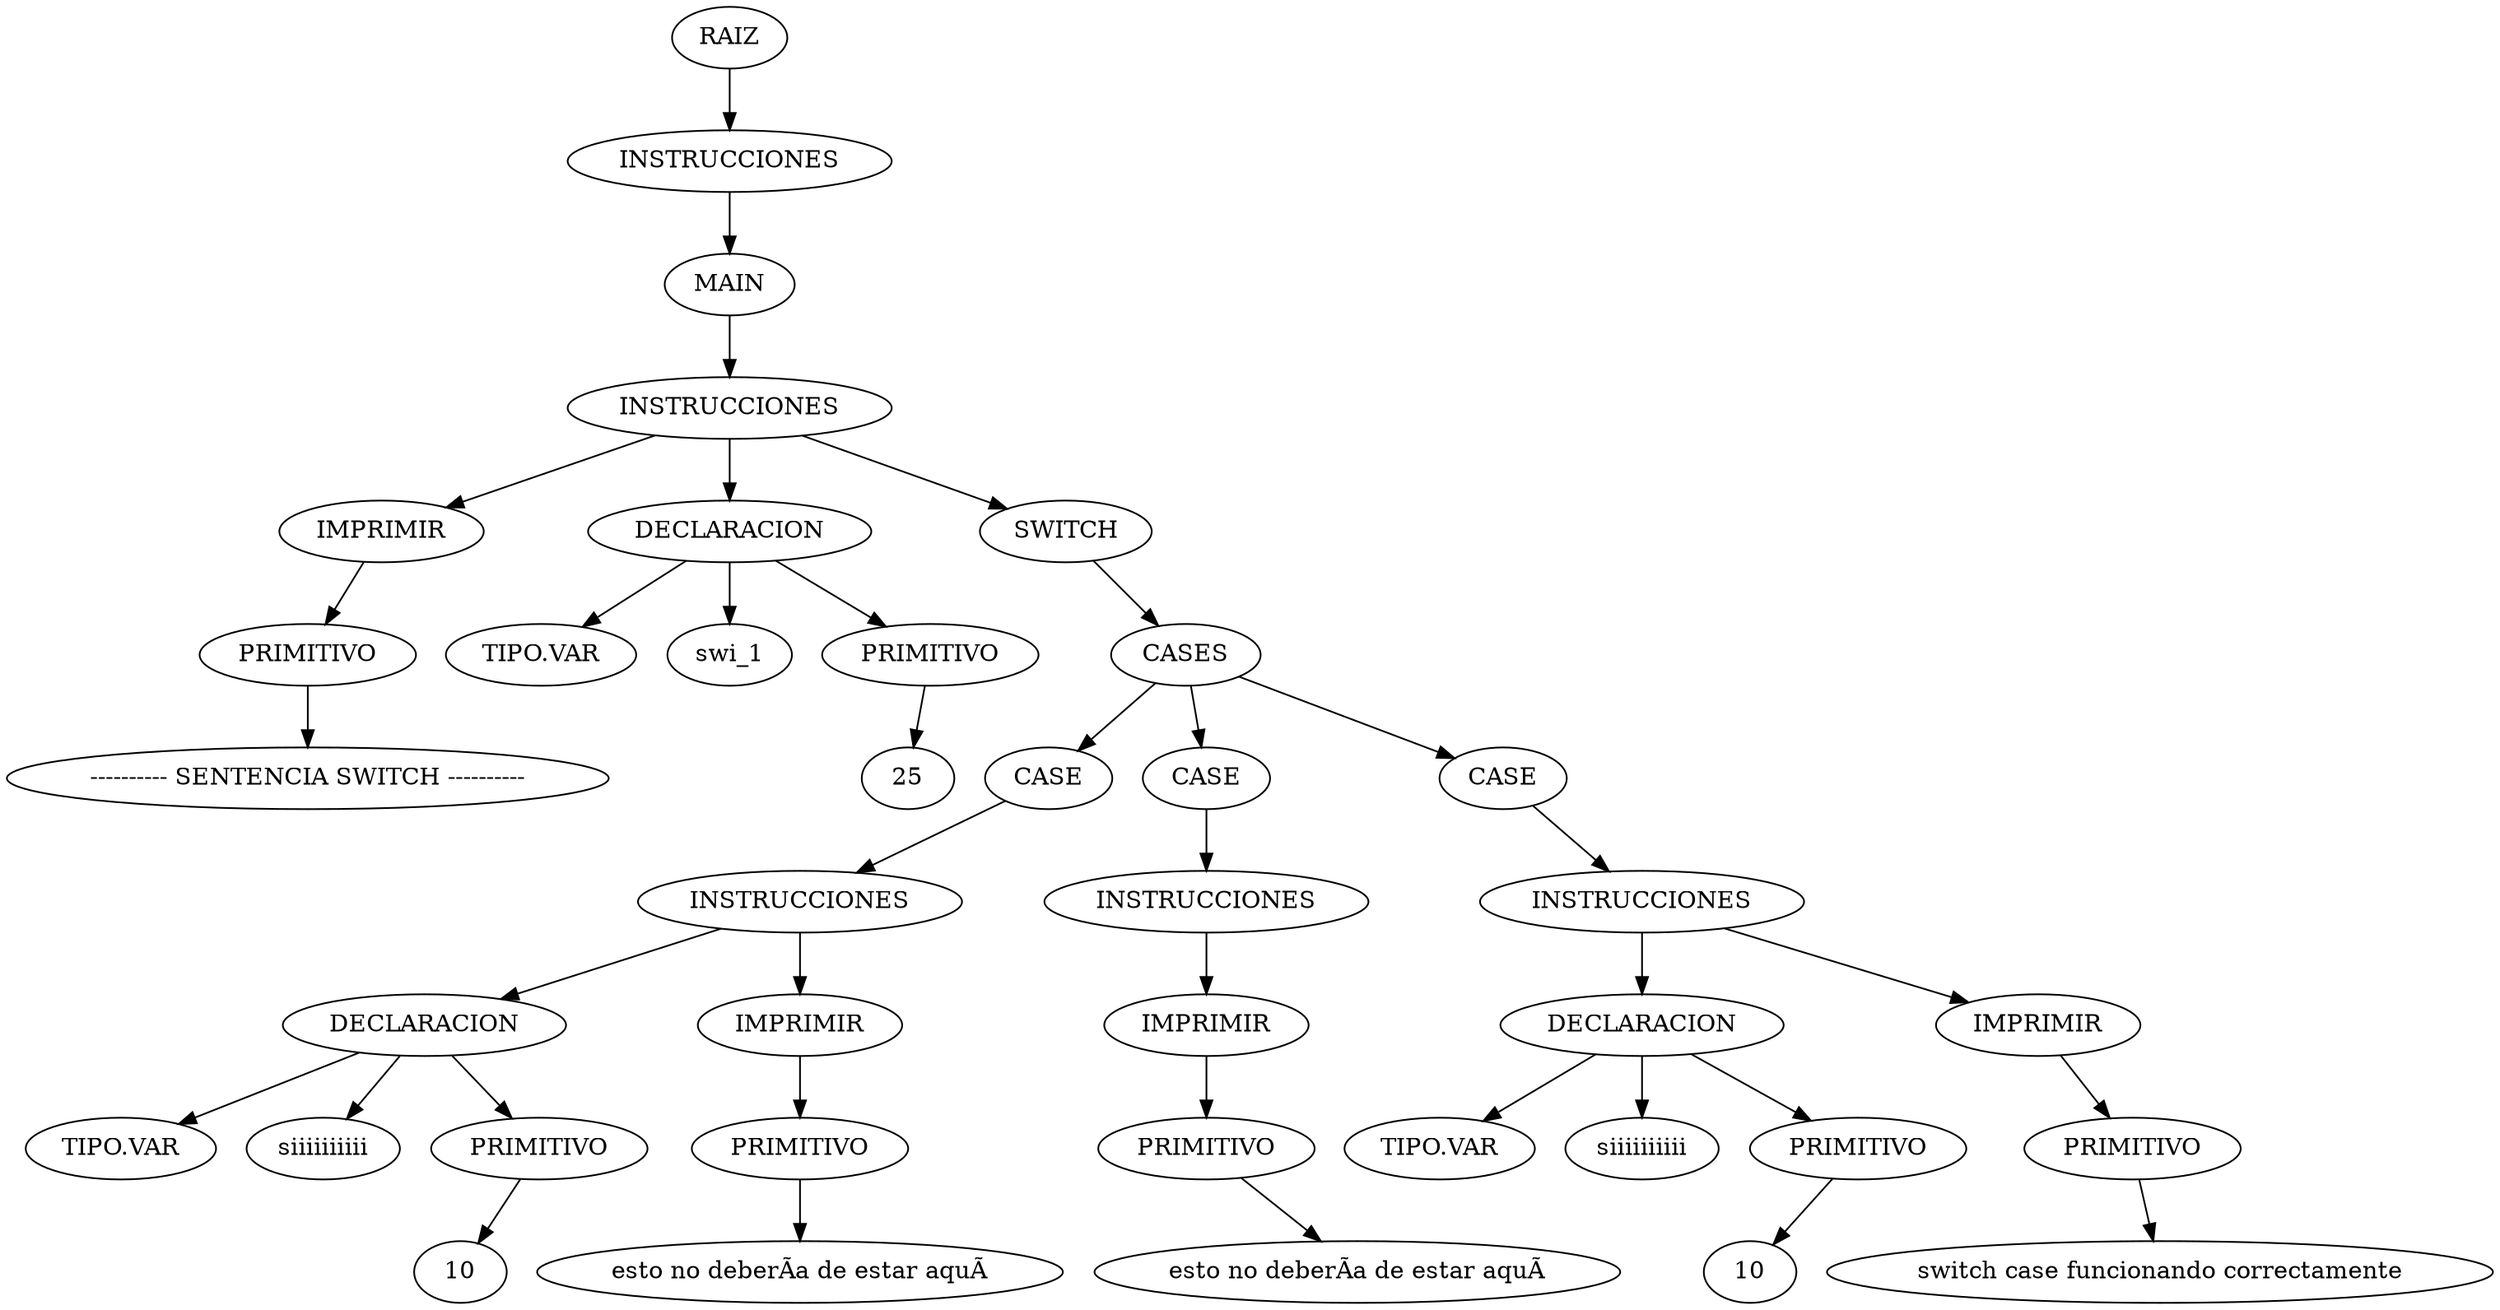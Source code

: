 digraph {
n0[label="RAIZ"];
n1[label="INSTRUCCIONES"];
n0->n1;
n2[label="MAIN"];
n1->n2;
n3[label="INSTRUCCIONES"];
n2->n3;
n4[label="IMPRIMIR"];
n3->n4;
n5[label="PRIMITIVO"];
n4->n5;
n6[label="---------- SENTENCIA SWITCH ----------"];
n5->n6;
n7[label="DECLARACION"];
n3->n7;
n8[label="TIPO.VAR"];
n7->n8;
n9[label="swi_1"];
n7->n9;
n10[label="PRIMITIVO"];
n7->n10;
n11[label="25"];
n10->n11;
n12[label="SWITCH"];
n3->n12;
n13[label="CASES"];
n12->n13;
n14[label="CASE"];
n13->n14;
n15[label="INSTRUCCIONES"];
n14->n15;
n16[label="DECLARACION"];
n15->n16;
n17[label="TIPO.VAR"];
n16->n17;
n18[label="siiiiiiiiii"];
n16->n18;
n19[label="PRIMITIVO"];
n16->n19;
n20[label="10"];
n19->n20;
n21[label="IMPRIMIR"];
n15->n21;
n22[label="PRIMITIVO"];
n21->n22;
n23[label="esto no deberÃ­a de estar aquÃ­"];
n22->n23;
n24[label="CASE"];
n13->n24;
n25[label="INSTRUCCIONES"];
n24->n25;
n26[label="IMPRIMIR"];
n25->n26;
n27[label="PRIMITIVO"];
n26->n27;
n28[label="esto no deberÃ­a de estar aquÃ­"];
n27->n28;
n29[label="CASE"];
n13->n29;
n30[label="INSTRUCCIONES"];
n29->n30;
n31[label="DECLARACION"];
n30->n31;
n32[label="TIPO.VAR"];
n31->n32;
n33[label="siiiiiiiiii"];
n31->n33;
n34[label="PRIMITIVO"];
n31->n34;
n35[label="10"];
n34->n35;
n36[label="IMPRIMIR"];
n30->n36;
n37[label="PRIMITIVO"];
n36->n37;
n38[label="switch case funcionando correctamente"];
n37->n38;
}